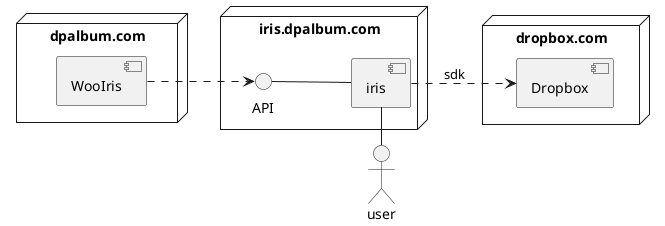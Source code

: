 @startuml
left to right direction

node "iris.dpalbum.com" {
  () "API" as API_IRIS
  API_IRIS -- [iris]
}

node "dpalbum.com" {
  [WooIris]
}

[WooIris] ..> API_IRIS

node "dropbox.com" {
  [Dropbox]
}

[iris] ..> [Dropbox] : sdk

"user"
user - [iris]

@enduml
